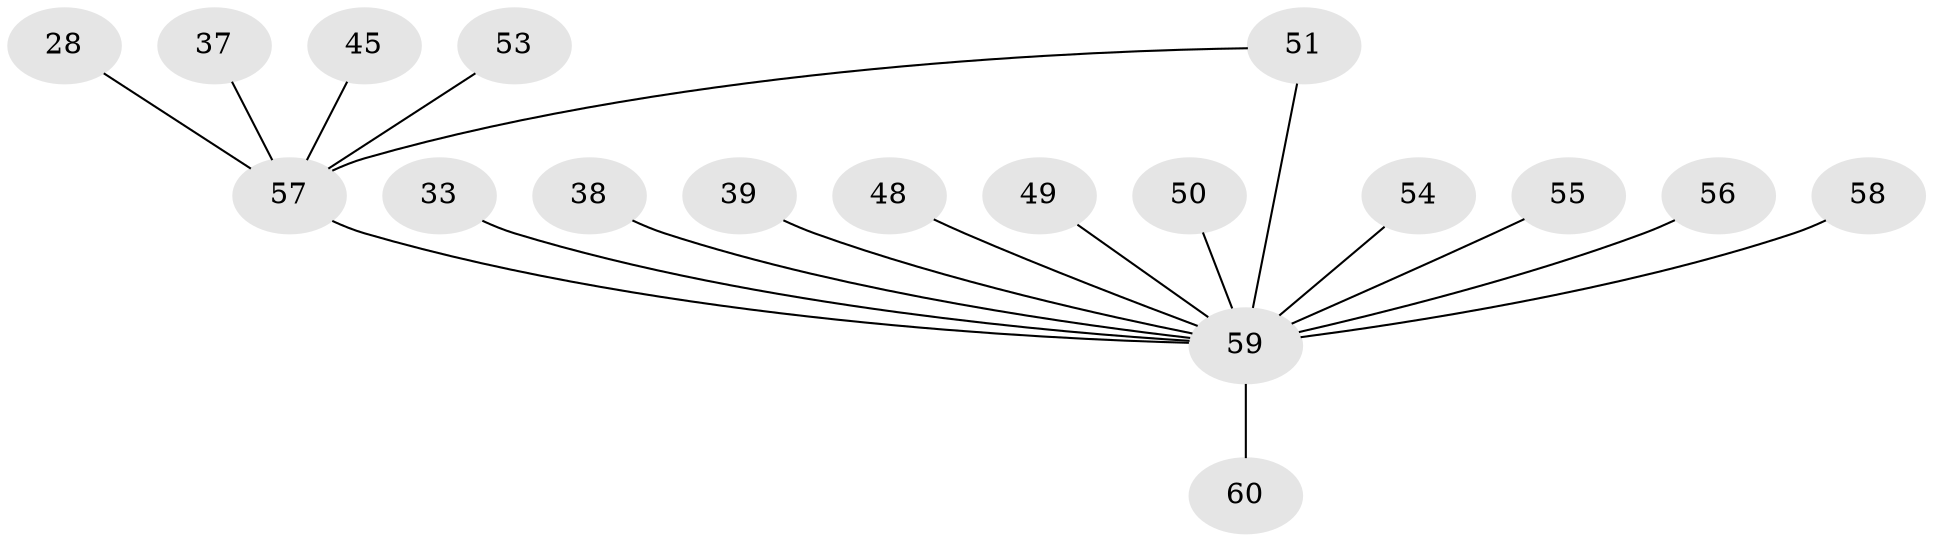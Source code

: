 // original degree distribution, {7: 0.05, 15: 0.016666666666666666, 8: 0.03333333333333333, 2: 0.21666666666666667, 16: 0.016666666666666666, 6: 0.05, 1: 0.4166666666666667, 5: 0.05, 4: 0.05, 3: 0.1}
// Generated by graph-tools (version 1.1) at 2025/51/03/04/25 21:51:09]
// undirected, 18 vertices, 18 edges
graph export_dot {
graph [start="1"]
  node [color=gray90,style=filled];
  28;
  33;
  37 [super="+4"];
  38;
  39;
  45;
  48;
  49;
  50;
  51 [super="+46+5+41"];
  53;
  54;
  55;
  56;
  57 [super="+8+40+25+10+15+16+23+27+43"];
  58;
  59 [super="+29+52+26+30+32"];
  60 [super="+31+42+44"];
  28 -- 57;
  33 -- 59;
  37 -- 57;
  38 -- 59;
  39 -- 59;
  45 -- 57;
  48 -- 59;
  49 -- 59;
  50 -- 59;
  51 -- 59 [weight=13];
  51 -- 57;
  53 -- 57;
  54 -- 59;
  55 -- 59;
  56 -- 59;
  57 -- 59 [weight=11];
  58 -- 59;
  59 -- 60 [weight=4];
}
